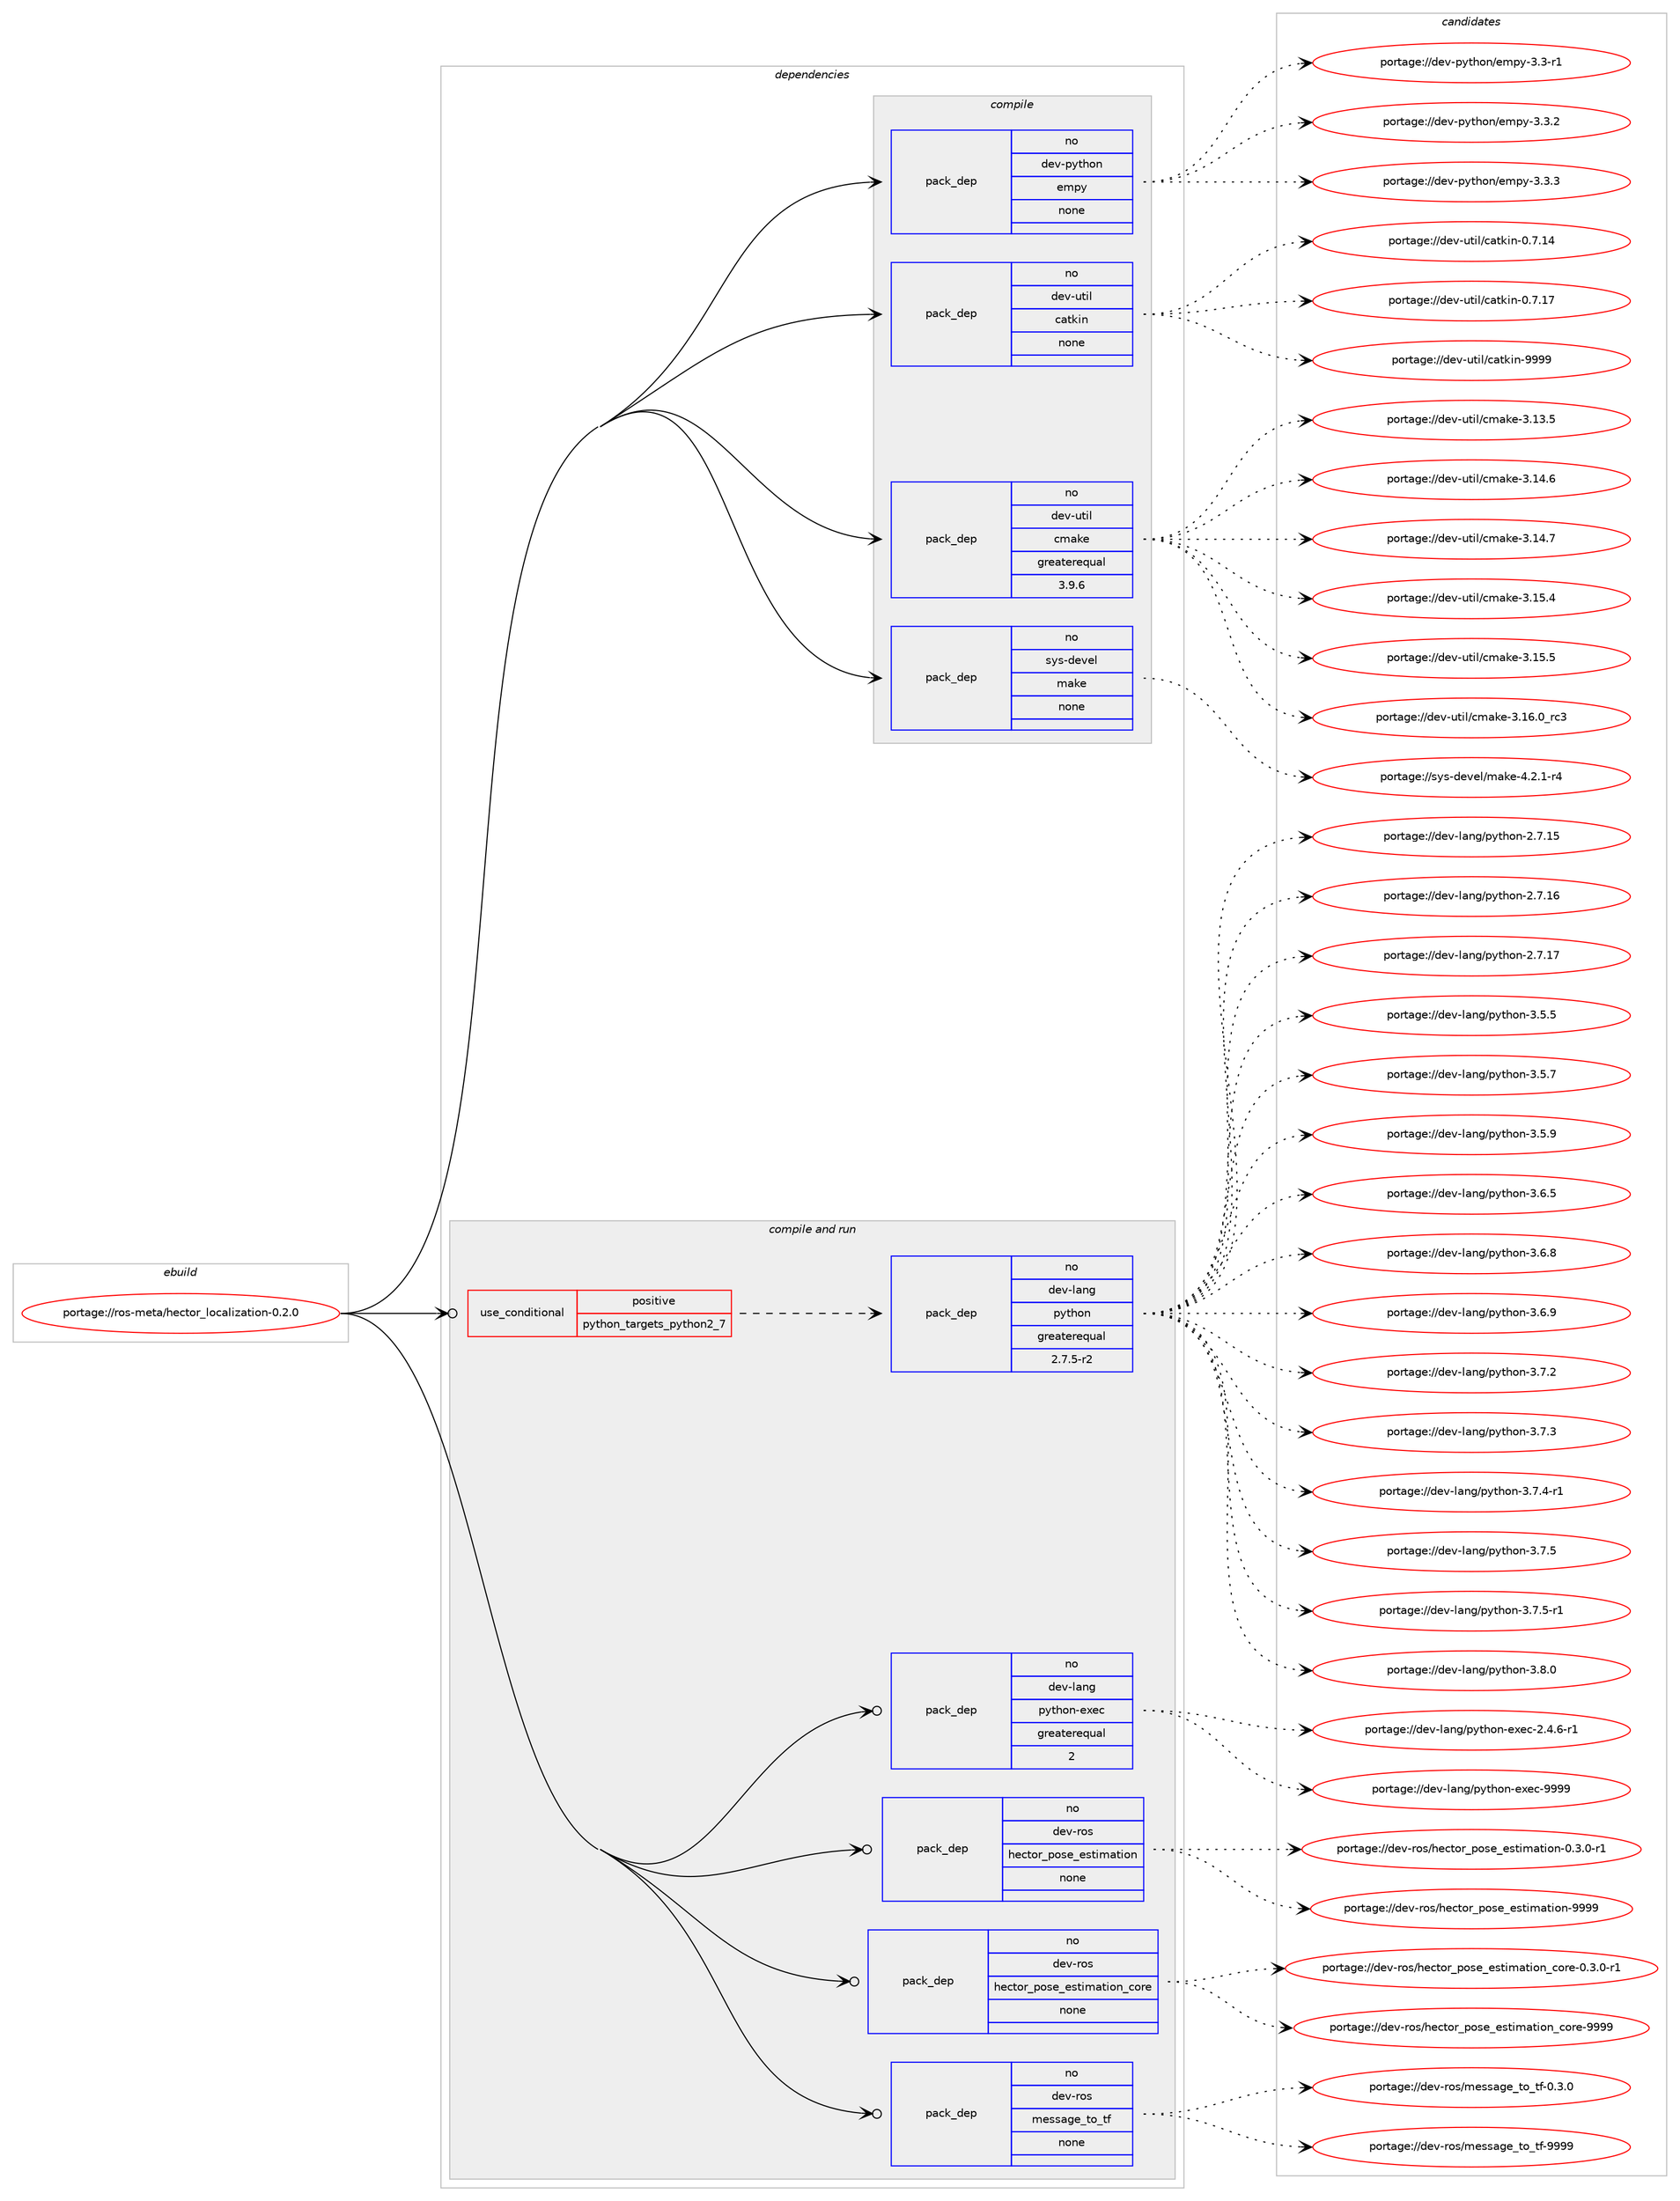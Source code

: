 digraph prolog {

# *************
# Graph options
# *************

newrank=true;
concentrate=true;
compound=true;
graph [rankdir=LR,fontname=Helvetica,fontsize=10,ranksep=1.5];#, ranksep=2.5, nodesep=0.2];
edge  [arrowhead=vee];
node  [fontname=Helvetica,fontsize=10];

# **********
# The ebuild
# **********

subgraph cluster_leftcol {
color=gray;
rank=same;
label=<<i>ebuild</i>>;
id [label="portage://ros-meta/hector_localization-0.2.0", color=red, width=4, href="../ros-meta/hector_localization-0.2.0.svg"];
}

# ****************
# The dependencies
# ****************

subgraph cluster_midcol {
color=gray;
label=<<i>dependencies</i>>;
subgraph cluster_compile {
fillcolor="#eeeeee";
style=filled;
label=<<i>compile</i>>;
subgraph pack278526 {
dependency379778 [label=<<TABLE BORDER="0" CELLBORDER="1" CELLSPACING="0" CELLPADDING="4" WIDTH="220"><TR><TD ROWSPAN="6" CELLPADDING="30">pack_dep</TD></TR><TR><TD WIDTH="110">no</TD></TR><TR><TD>dev-python</TD></TR><TR><TD>empy</TD></TR><TR><TD>none</TD></TR><TR><TD></TD></TR></TABLE>>, shape=none, color=blue];
}
id:e -> dependency379778:w [weight=20,style="solid",arrowhead="vee"];
subgraph pack278527 {
dependency379779 [label=<<TABLE BORDER="0" CELLBORDER="1" CELLSPACING="0" CELLPADDING="4" WIDTH="220"><TR><TD ROWSPAN="6" CELLPADDING="30">pack_dep</TD></TR><TR><TD WIDTH="110">no</TD></TR><TR><TD>dev-util</TD></TR><TR><TD>catkin</TD></TR><TR><TD>none</TD></TR><TR><TD></TD></TR></TABLE>>, shape=none, color=blue];
}
id:e -> dependency379779:w [weight=20,style="solid",arrowhead="vee"];
subgraph pack278528 {
dependency379780 [label=<<TABLE BORDER="0" CELLBORDER="1" CELLSPACING="0" CELLPADDING="4" WIDTH="220"><TR><TD ROWSPAN="6" CELLPADDING="30">pack_dep</TD></TR><TR><TD WIDTH="110">no</TD></TR><TR><TD>dev-util</TD></TR><TR><TD>cmake</TD></TR><TR><TD>greaterequal</TD></TR><TR><TD>3.9.6</TD></TR></TABLE>>, shape=none, color=blue];
}
id:e -> dependency379780:w [weight=20,style="solid",arrowhead="vee"];
subgraph pack278529 {
dependency379781 [label=<<TABLE BORDER="0" CELLBORDER="1" CELLSPACING="0" CELLPADDING="4" WIDTH="220"><TR><TD ROWSPAN="6" CELLPADDING="30">pack_dep</TD></TR><TR><TD WIDTH="110">no</TD></TR><TR><TD>sys-devel</TD></TR><TR><TD>make</TD></TR><TR><TD>none</TD></TR><TR><TD></TD></TR></TABLE>>, shape=none, color=blue];
}
id:e -> dependency379781:w [weight=20,style="solid",arrowhead="vee"];
}
subgraph cluster_compileandrun {
fillcolor="#eeeeee";
style=filled;
label=<<i>compile and run</i>>;
subgraph cond94834 {
dependency379782 [label=<<TABLE BORDER="0" CELLBORDER="1" CELLSPACING="0" CELLPADDING="4"><TR><TD ROWSPAN="3" CELLPADDING="10">use_conditional</TD></TR><TR><TD>positive</TD></TR><TR><TD>python_targets_python2_7</TD></TR></TABLE>>, shape=none, color=red];
subgraph pack278530 {
dependency379783 [label=<<TABLE BORDER="0" CELLBORDER="1" CELLSPACING="0" CELLPADDING="4" WIDTH="220"><TR><TD ROWSPAN="6" CELLPADDING="30">pack_dep</TD></TR><TR><TD WIDTH="110">no</TD></TR><TR><TD>dev-lang</TD></TR><TR><TD>python</TD></TR><TR><TD>greaterequal</TD></TR><TR><TD>2.7.5-r2</TD></TR></TABLE>>, shape=none, color=blue];
}
dependency379782:e -> dependency379783:w [weight=20,style="dashed",arrowhead="vee"];
}
id:e -> dependency379782:w [weight=20,style="solid",arrowhead="odotvee"];
subgraph pack278531 {
dependency379784 [label=<<TABLE BORDER="0" CELLBORDER="1" CELLSPACING="0" CELLPADDING="4" WIDTH="220"><TR><TD ROWSPAN="6" CELLPADDING="30">pack_dep</TD></TR><TR><TD WIDTH="110">no</TD></TR><TR><TD>dev-lang</TD></TR><TR><TD>python-exec</TD></TR><TR><TD>greaterequal</TD></TR><TR><TD>2</TD></TR></TABLE>>, shape=none, color=blue];
}
id:e -> dependency379784:w [weight=20,style="solid",arrowhead="odotvee"];
subgraph pack278532 {
dependency379785 [label=<<TABLE BORDER="0" CELLBORDER="1" CELLSPACING="0" CELLPADDING="4" WIDTH="220"><TR><TD ROWSPAN="6" CELLPADDING="30">pack_dep</TD></TR><TR><TD WIDTH="110">no</TD></TR><TR><TD>dev-ros</TD></TR><TR><TD>hector_pose_estimation</TD></TR><TR><TD>none</TD></TR><TR><TD></TD></TR></TABLE>>, shape=none, color=blue];
}
id:e -> dependency379785:w [weight=20,style="solid",arrowhead="odotvee"];
subgraph pack278533 {
dependency379786 [label=<<TABLE BORDER="0" CELLBORDER="1" CELLSPACING="0" CELLPADDING="4" WIDTH="220"><TR><TD ROWSPAN="6" CELLPADDING="30">pack_dep</TD></TR><TR><TD WIDTH="110">no</TD></TR><TR><TD>dev-ros</TD></TR><TR><TD>hector_pose_estimation_core</TD></TR><TR><TD>none</TD></TR><TR><TD></TD></TR></TABLE>>, shape=none, color=blue];
}
id:e -> dependency379786:w [weight=20,style="solid",arrowhead="odotvee"];
subgraph pack278534 {
dependency379787 [label=<<TABLE BORDER="0" CELLBORDER="1" CELLSPACING="0" CELLPADDING="4" WIDTH="220"><TR><TD ROWSPAN="6" CELLPADDING="30">pack_dep</TD></TR><TR><TD WIDTH="110">no</TD></TR><TR><TD>dev-ros</TD></TR><TR><TD>message_to_tf</TD></TR><TR><TD>none</TD></TR><TR><TD></TD></TR></TABLE>>, shape=none, color=blue];
}
id:e -> dependency379787:w [weight=20,style="solid",arrowhead="odotvee"];
}
subgraph cluster_run {
fillcolor="#eeeeee";
style=filled;
label=<<i>run</i>>;
}
}

# **************
# The candidates
# **************

subgraph cluster_choices {
rank=same;
color=gray;
label=<<i>candidates</i>>;

subgraph choice278526 {
color=black;
nodesep=1;
choiceportage1001011184511212111610411111047101109112121455146514511449 [label="portage://dev-python/empy-3.3-r1", color=red, width=4,href="../dev-python/empy-3.3-r1.svg"];
choiceportage1001011184511212111610411111047101109112121455146514650 [label="portage://dev-python/empy-3.3.2", color=red, width=4,href="../dev-python/empy-3.3.2.svg"];
choiceportage1001011184511212111610411111047101109112121455146514651 [label="portage://dev-python/empy-3.3.3", color=red, width=4,href="../dev-python/empy-3.3.3.svg"];
dependency379778:e -> choiceportage1001011184511212111610411111047101109112121455146514511449:w [style=dotted,weight="100"];
dependency379778:e -> choiceportage1001011184511212111610411111047101109112121455146514650:w [style=dotted,weight="100"];
dependency379778:e -> choiceportage1001011184511212111610411111047101109112121455146514651:w [style=dotted,weight="100"];
}
subgraph choice278527 {
color=black;
nodesep=1;
choiceportage1001011184511711610510847999711610710511045484655464952 [label="portage://dev-util/catkin-0.7.14", color=red, width=4,href="../dev-util/catkin-0.7.14.svg"];
choiceportage1001011184511711610510847999711610710511045484655464955 [label="portage://dev-util/catkin-0.7.17", color=red, width=4,href="../dev-util/catkin-0.7.17.svg"];
choiceportage100101118451171161051084799971161071051104557575757 [label="portage://dev-util/catkin-9999", color=red, width=4,href="../dev-util/catkin-9999.svg"];
dependency379779:e -> choiceportage1001011184511711610510847999711610710511045484655464952:w [style=dotted,weight="100"];
dependency379779:e -> choiceportage1001011184511711610510847999711610710511045484655464955:w [style=dotted,weight="100"];
dependency379779:e -> choiceportage100101118451171161051084799971161071051104557575757:w [style=dotted,weight="100"];
}
subgraph choice278528 {
color=black;
nodesep=1;
choiceportage1001011184511711610510847991099710710145514649514653 [label="portage://dev-util/cmake-3.13.5", color=red, width=4,href="../dev-util/cmake-3.13.5.svg"];
choiceportage1001011184511711610510847991099710710145514649524654 [label="portage://dev-util/cmake-3.14.6", color=red, width=4,href="../dev-util/cmake-3.14.6.svg"];
choiceportage1001011184511711610510847991099710710145514649524655 [label="portage://dev-util/cmake-3.14.7", color=red, width=4,href="../dev-util/cmake-3.14.7.svg"];
choiceportage1001011184511711610510847991099710710145514649534652 [label="portage://dev-util/cmake-3.15.4", color=red, width=4,href="../dev-util/cmake-3.15.4.svg"];
choiceportage1001011184511711610510847991099710710145514649534653 [label="portage://dev-util/cmake-3.15.5", color=red, width=4,href="../dev-util/cmake-3.15.5.svg"];
choiceportage1001011184511711610510847991099710710145514649544648951149951 [label="portage://dev-util/cmake-3.16.0_rc3", color=red, width=4,href="../dev-util/cmake-3.16.0_rc3.svg"];
dependency379780:e -> choiceportage1001011184511711610510847991099710710145514649514653:w [style=dotted,weight="100"];
dependency379780:e -> choiceportage1001011184511711610510847991099710710145514649524654:w [style=dotted,weight="100"];
dependency379780:e -> choiceportage1001011184511711610510847991099710710145514649524655:w [style=dotted,weight="100"];
dependency379780:e -> choiceportage1001011184511711610510847991099710710145514649534652:w [style=dotted,weight="100"];
dependency379780:e -> choiceportage1001011184511711610510847991099710710145514649534653:w [style=dotted,weight="100"];
dependency379780:e -> choiceportage1001011184511711610510847991099710710145514649544648951149951:w [style=dotted,weight="100"];
}
subgraph choice278529 {
color=black;
nodesep=1;
choiceportage1151211154510010111810110847109971071014552465046494511452 [label="portage://sys-devel/make-4.2.1-r4", color=red, width=4,href="../sys-devel/make-4.2.1-r4.svg"];
dependency379781:e -> choiceportage1151211154510010111810110847109971071014552465046494511452:w [style=dotted,weight="100"];
}
subgraph choice278530 {
color=black;
nodesep=1;
choiceportage10010111845108971101034711212111610411111045504655464953 [label="portage://dev-lang/python-2.7.15", color=red, width=4,href="../dev-lang/python-2.7.15.svg"];
choiceportage10010111845108971101034711212111610411111045504655464954 [label="portage://dev-lang/python-2.7.16", color=red, width=4,href="../dev-lang/python-2.7.16.svg"];
choiceportage10010111845108971101034711212111610411111045504655464955 [label="portage://dev-lang/python-2.7.17", color=red, width=4,href="../dev-lang/python-2.7.17.svg"];
choiceportage100101118451089711010347112121116104111110455146534653 [label="portage://dev-lang/python-3.5.5", color=red, width=4,href="../dev-lang/python-3.5.5.svg"];
choiceportage100101118451089711010347112121116104111110455146534655 [label="portage://dev-lang/python-3.5.7", color=red, width=4,href="../dev-lang/python-3.5.7.svg"];
choiceportage100101118451089711010347112121116104111110455146534657 [label="portage://dev-lang/python-3.5.9", color=red, width=4,href="../dev-lang/python-3.5.9.svg"];
choiceportage100101118451089711010347112121116104111110455146544653 [label="portage://dev-lang/python-3.6.5", color=red, width=4,href="../dev-lang/python-3.6.5.svg"];
choiceportage100101118451089711010347112121116104111110455146544656 [label="portage://dev-lang/python-3.6.8", color=red, width=4,href="../dev-lang/python-3.6.8.svg"];
choiceportage100101118451089711010347112121116104111110455146544657 [label="portage://dev-lang/python-3.6.9", color=red, width=4,href="../dev-lang/python-3.6.9.svg"];
choiceportage100101118451089711010347112121116104111110455146554650 [label="portage://dev-lang/python-3.7.2", color=red, width=4,href="../dev-lang/python-3.7.2.svg"];
choiceportage100101118451089711010347112121116104111110455146554651 [label="portage://dev-lang/python-3.7.3", color=red, width=4,href="../dev-lang/python-3.7.3.svg"];
choiceportage1001011184510897110103471121211161041111104551465546524511449 [label="portage://dev-lang/python-3.7.4-r1", color=red, width=4,href="../dev-lang/python-3.7.4-r1.svg"];
choiceportage100101118451089711010347112121116104111110455146554653 [label="portage://dev-lang/python-3.7.5", color=red, width=4,href="../dev-lang/python-3.7.5.svg"];
choiceportage1001011184510897110103471121211161041111104551465546534511449 [label="portage://dev-lang/python-3.7.5-r1", color=red, width=4,href="../dev-lang/python-3.7.5-r1.svg"];
choiceportage100101118451089711010347112121116104111110455146564648 [label="portage://dev-lang/python-3.8.0", color=red, width=4,href="../dev-lang/python-3.8.0.svg"];
dependency379783:e -> choiceportage10010111845108971101034711212111610411111045504655464953:w [style=dotted,weight="100"];
dependency379783:e -> choiceportage10010111845108971101034711212111610411111045504655464954:w [style=dotted,weight="100"];
dependency379783:e -> choiceportage10010111845108971101034711212111610411111045504655464955:w [style=dotted,weight="100"];
dependency379783:e -> choiceportage100101118451089711010347112121116104111110455146534653:w [style=dotted,weight="100"];
dependency379783:e -> choiceportage100101118451089711010347112121116104111110455146534655:w [style=dotted,weight="100"];
dependency379783:e -> choiceportage100101118451089711010347112121116104111110455146534657:w [style=dotted,weight="100"];
dependency379783:e -> choiceportage100101118451089711010347112121116104111110455146544653:w [style=dotted,weight="100"];
dependency379783:e -> choiceportage100101118451089711010347112121116104111110455146544656:w [style=dotted,weight="100"];
dependency379783:e -> choiceportage100101118451089711010347112121116104111110455146544657:w [style=dotted,weight="100"];
dependency379783:e -> choiceportage100101118451089711010347112121116104111110455146554650:w [style=dotted,weight="100"];
dependency379783:e -> choiceportage100101118451089711010347112121116104111110455146554651:w [style=dotted,weight="100"];
dependency379783:e -> choiceportage1001011184510897110103471121211161041111104551465546524511449:w [style=dotted,weight="100"];
dependency379783:e -> choiceportage100101118451089711010347112121116104111110455146554653:w [style=dotted,weight="100"];
dependency379783:e -> choiceportage1001011184510897110103471121211161041111104551465546534511449:w [style=dotted,weight="100"];
dependency379783:e -> choiceportage100101118451089711010347112121116104111110455146564648:w [style=dotted,weight="100"];
}
subgraph choice278531 {
color=black;
nodesep=1;
choiceportage10010111845108971101034711212111610411111045101120101994550465246544511449 [label="portage://dev-lang/python-exec-2.4.6-r1", color=red, width=4,href="../dev-lang/python-exec-2.4.6-r1.svg"];
choiceportage10010111845108971101034711212111610411111045101120101994557575757 [label="portage://dev-lang/python-exec-9999", color=red, width=4,href="../dev-lang/python-exec-9999.svg"];
dependency379784:e -> choiceportage10010111845108971101034711212111610411111045101120101994550465246544511449:w [style=dotted,weight="100"];
dependency379784:e -> choiceportage10010111845108971101034711212111610411111045101120101994557575757:w [style=dotted,weight="100"];
}
subgraph choice278532 {
color=black;
nodesep=1;
choiceportage1001011184511411111547104101991161111149511211111510195101115116105109971161051111104548465146484511449 [label="portage://dev-ros/hector_pose_estimation-0.3.0-r1", color=red, width=4,href="../dev-ros/hector_pose_estimation-0.3.0-r1.svg"];
choiceportage1001011184511411111547104101991161111149511211111510195101115116105109971161051111104557575757 [label="portage://dev-ros/hector_pose_estimation-9999", color=red, width=4,href="../dev-ros/hector_pose_estimation-9999.svg"];
dependency379785:e -> choiceportage1001011184511411111547104101991161111149511211111510195101115116105109971161051111104548465146484511449:w [style=dotted,weight="100"];
dependency379785:e -> choiceportage1001011184511411111547104101991161111149511211111510195101115116105109971161051111104557575757:w [style=dotted,weight="100"];
}
subgraph choice278533 {
color=black;
nodesep=1;
choiceportage10010111845114111115471041019911611111495112111115101951011151161051099711610511111095991111141014548465146484511449 [label="portage://dev-ros/hector_pose_estimation_core-0.3.0-r1", color=red, width=4,href="../dev-ros/hector_pose_estimation_core-0.3.0-r1.svg"];
choiceportage10010111845114111115471041019911611111495112111115101951011151161051099711610511111095991111141014557575757 [label="portage://dev-ros/hector_pose_estimation_core-9999", color=red, width=4,href="../dev-ros/hector_pose_estimation_core-9999.svg"];
dependency379786:e -> choiceportage10010111845114111115471041019911611111495112111115101951011151161051099711610511111095991111141014548465146484511449:w [style=dotted,weight="100"];
dependency379786:e -> choiceportage10010111845114111115471041019911611111495112111115101951011151161051099711610511111095991111141014557575757:w [style=dotted,weight="100"];
}
subgraph choice278534 {
color=black;
nodesep=1;
choiceportage1001011184511411111547109101115115971031019511611195116102454846514648 [label="portage://dev-ros/message_to_tf-0.3.0", color=red, width=4,href="../dev-ros/message_to_tf-0.3.0.svg"];
choiceportage10010111845114111115471091011151159710310195116111951161024557575757 [label="portage://dev-ros/message_to_tf-9999", color=red, width=4,href="../dev-ros/message_to_tf-9999.svg"];
dependency379787:e -> choiceportage1001011184511411111547109101115115971031019511611195116102454846514648:w [style=dotted,weight="100"];
dependency379787:e -> choiceportage10010111845114111115471091011151159710310195116111951161024557575757:w [style=dotted,weight="100"];
}
}

}
